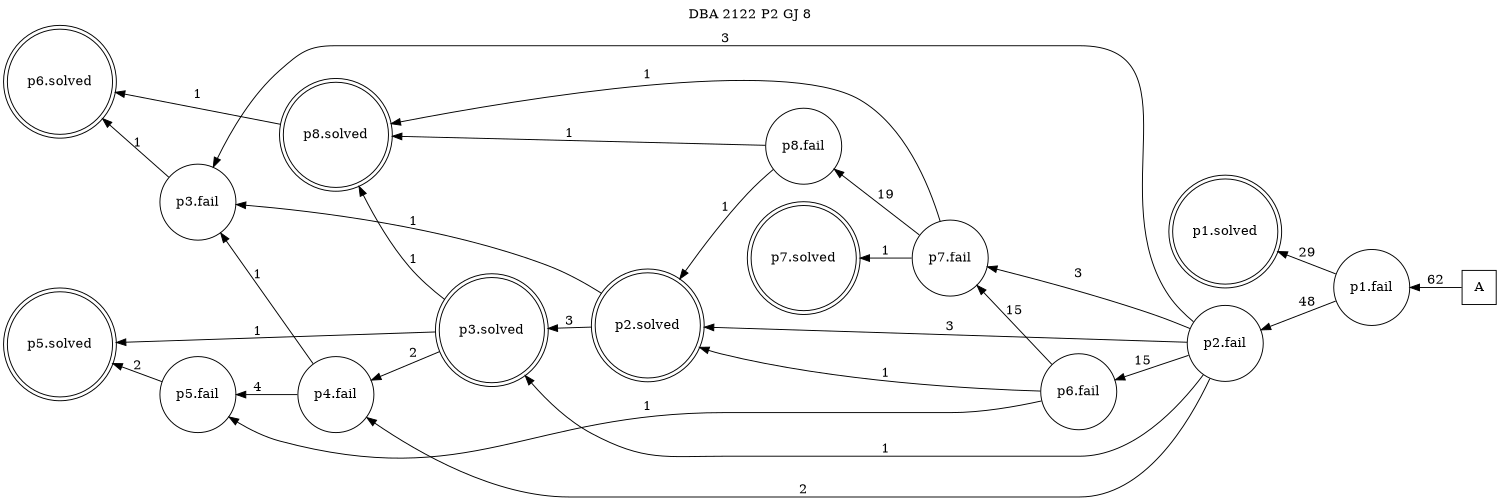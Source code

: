 digraph DBA_2122_P2_GJ_8 {
labelloc="tl"
label= " DBA 2122 P2 GJ 8 "
rankdir="RL";
graph [ size=" 10 , 10 !"]

"A" [shape="square" label="A"]
"p1.fail" [shape="circle" label="p1.fail"]
"p1.solved" [shape="doublecircle" label="p1.solved"]
"p2.fail" [shape="circle" label="p2.fail"]
"p3.fail" [shape="circle" label="p3.fail"]
"p4.fail" [shape="circle" label="p4.fail"]
"p2.solved" [shape="doublecircle" label="p2.solved"]
"p6.fail" [shape="circle" label="p6.fail"]
"p5.fail" [shape="circle" label="p5.fail"]
"p6.solved" [shape="doublecircle" label="p6.solved"]
"p3.solved" [shape="doublecircle" label="p3.solved"]
"p5.solved" [shape="doublecircle" label="p5.solved"]
"p7.fail" [shape="circle" label="p7.fail"]
"p7.solved" [shape="doublecircle" label="p7.solved"]
"p8.fail" [shape="circle" label="p8.fail"]
"p8.solved" [shape="doublecircle" label="p8.solved"]
"A" -> "p1.fail" [ label=62]
"p1.fail" -> "p1.solved" [ label=29]
"p1.fail" -> "p2.fail" [ label=48]
"p2.fail" -> "p3.fail" [ label=3]
"p2.fail" -> "p4.fail" [ label=2]
"p2.fail" -> "p2.solved" [ label=3]
"p2.fail" -> "p6.fail" [ label=15]
"p2.fail" -> "p3.solved" [ label=1]
"p2.fail" -> "p7.fail" [ label=3]
"p3.fail" -> "p6.solved" [ label=1]
"p4.fail" -> "p3.fail" [ label=1]
"p4.fail" -> "p5.fail" [ label=4]
"p2.solved" -> "p3.fail" [ label=1]
"p2.solved" -> "p3.solved" [ label=3]
"p6.fail" -> "p2.solved" [ label=1]
"p6.fail" -> "p5.fail" [ label=1]
"p6.fail" -> "p7.fail" [ label=15]
"p5.fail" -> "p5.solved" [ label=2]
"p3.solved" -> "p4.fail" [ label=2]
"p3.solved" -> "p5.solved" [ label=1]
"p3.solved" -> "p8.solved" [ label=1]
"p7.fail" -> "p7.solved" [ label=1]
"p7.fail" -> "p8.fail" [ label=19]
"p7.fail" -> "p8.solved" [ label=1]
"p8.fail" -> "p2.solved" [ label=1]
"p8.fail" -> "p8.solved" [ label=1]
"p8.solved" -> "p6.solved" [ label=1]
}
